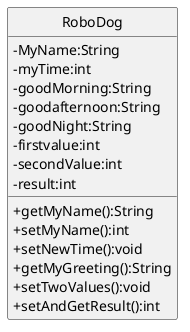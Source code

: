 @startuml Robodogクラス図
skinparam classAttributeIconSize 0
hide circle

class RoboDog {
 -MyName:String
 -myTime:int
 -goodMorning:String
 -goodafternoon:String
 -goodNight:String
 -firstvalue:int
 -secondValue:int
 '教科書にない
 -result:int
'返り値
+getMyName():String
+setMyName():int
+setNewTime():void
+getMyGreeting():String
 '教科書にない
+setTwoValues():void
+setAndGetResult():int
}

@enduml
